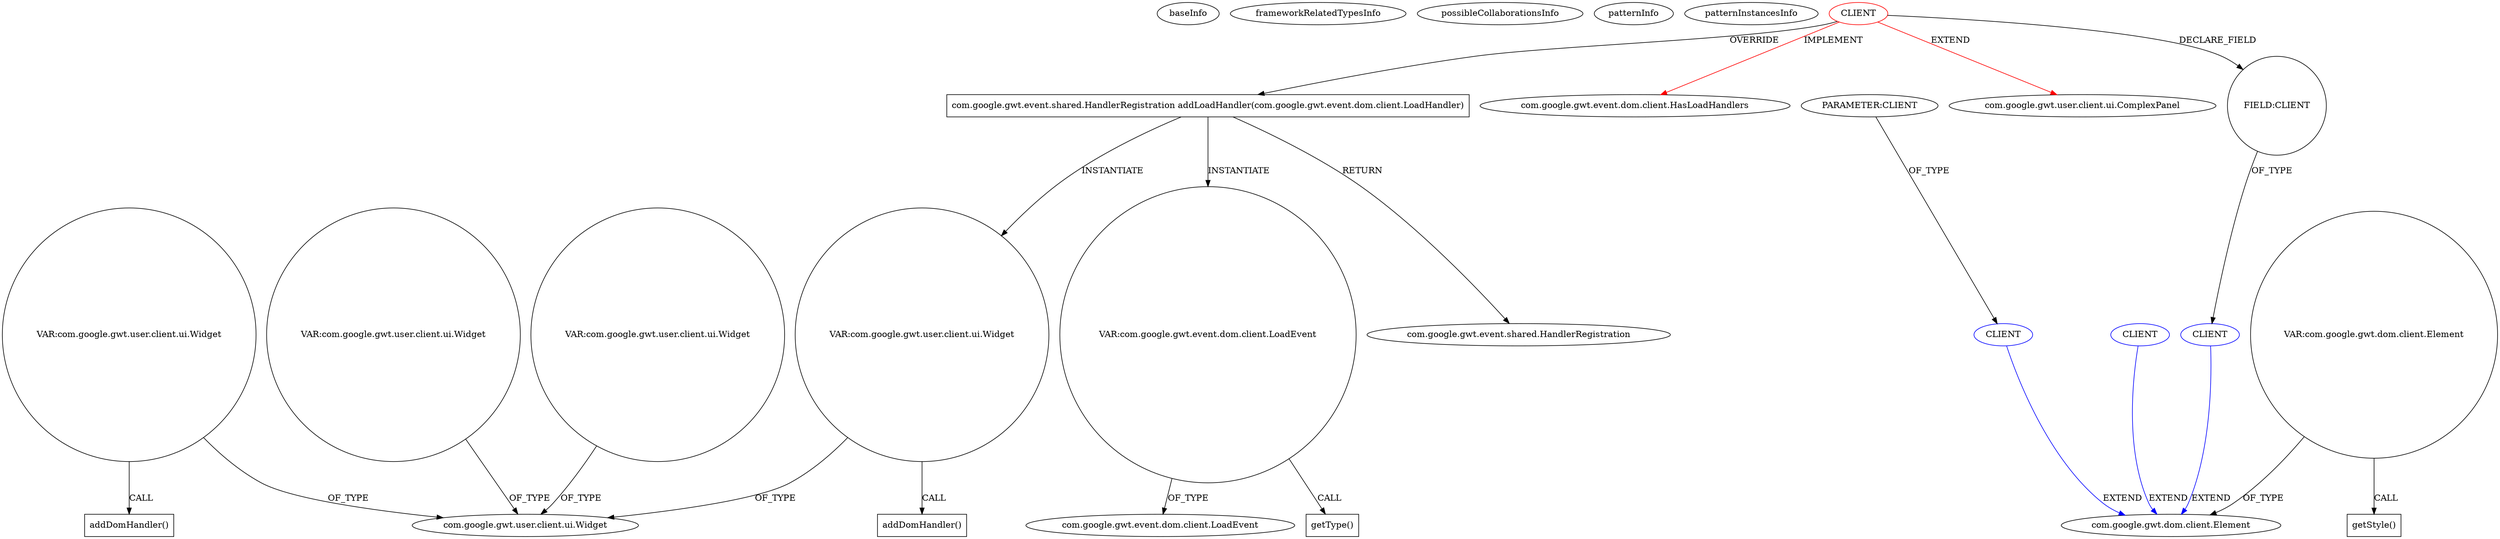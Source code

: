 digraph {
baseInfo[graphId=1502,category="pattern",isAnonymous=false,possibleRelation=true]
frameworkRelatedTypesInfo[0="com.google.gwt.event.dom.client.HasLoadHandlers",1="com.google.gwt.user.client.ui.ComplexPanel"]
possibleCollaborationsInfo[0="1502~FIELD_TYPE_DECLARATION-~com.google.gwt.event.dom.client.HasLoadHandlers com.google.gwt.user.client.ui.ComplexPanel ~com.google.gwt.dom.client.Element ~false~false",1="1502~PARAMETER_TYPE_DECLARATION-~com.google.gwt.event.dom.client.HasLoadHandlers com.google.gwt.user.client.ui.ComplexPanel ~com.google.gwt.dom.client.Element ~false~false"]
patternInfo[frequency=3.0,patternRootClient=0]
patternInstancesInfo[0="mguiral-GwtSvgLib~/mguiral-GwtSvgLib/GwtSvgLib-master/src/gwt/html5/svg/client/user/ui/SVGGraphicalWidget.java~SVGGraphicalWidget~3974",1="mguiral-GwtSvgLib~/mguiral-GwtSvgLib/GwtSvgLib-master/src/gwt/html5/svg/client/user/ui/SVGWidget.java~SVGWidget~3992",2="mguiral-GwtSvgLib~/mguiral-GwtSvgLib/GwtSvgLib-master/src/gwt/html5/svg/client/user/ui/SVGSwitchWidget.java~SVGSwitchWidget~4001"]
40[label="com.google.gwt.event.shared.HandlerRegistration addLoadHandler(com.google.gwt.event.dom.client.LoadHandler)",vertexType="OVERRIDING_METHOD_DECLARATION",isFrameworkType=false,shape=box]
0[label="CLIENT",vertexType="ROOT_CLIENT_CLASS_DECLARATION",isFrameworkType=false,color=red]
47[label="VAR:com.google.gwt.event.dom.client.LoadEvent",vertexType="VARIABLE_EXPRESION",isFrameworkType=false,shape=circle]
48[label="getType()",vertexType="INSIDE_CALL",isFrameworkType=false,shape=box]
49[label="com.google.gwt.event.dom.client.LoadEvent",vertexType="FRAMEWORK_CLASS_TYPE",isFrameworkType=false]
11[label="com.google.gwt.event.shared.HandlerRegistration",vertexType="FRAMEWORK_INTERFACE_TYPE",isFrameworkType=false]
2[label="com.google.gwt.event.dom.client.HasLoadHandlers",vertexType="FRAMEWORK_INTERFACE_TYPE",isFrameworkType=false]
7[label="FIELD:CLIENT",vertexType="FIELD_DECLARATION",isFrameworkType=false,shape=circle]
44[label="VAR:com.google.gwt.user.client.ui.Widget",vertexType="VARIABLE_EXPRESION",isFrameworkType=false,shape=circle]
1[label="com.google.gwt.user.client.ui.ComplexPanel",vertexType="FRAMEWORK_CLASS_TYPE",isFrameworkType=false]
16[label="com.google.gwt.user.client.ui.Widget",vertexType="FRAMEWORK_CLASS_TYPE",isFrameworkType=false]
34[label="VAR:com.google.gwt.user.client.ui.Widget",vertexType="VARIABLE_EXPRESION",isFrameworkType=false,shape=circle]
14[label="VAR:com.google.gwt.user.client.ui.Widget",vertexType="VARIABLE_EXPRESION",isFrameworkType=false,shape=circle]
24[label="VAR:com.google.gwt.user.client.ui.Widget",vertexType="VARIABLE_EXPRESION",isFrameworkType=false,shape=circle]
8[label="CLIENT",vertexType="REFERENCE_CLIENT_CLASS_DECLARATION",isFrameworkType=false,color=blue]
9[label="com.google.gwt.dom.client.Element",vertexType="FRAMEWORK_CLASS_TYPE",isFrameworkType=false]
64[label="CLIENT",vertexType="REFERENCE_CLIENT_CLASS_DECLARATION",isFrameworkType=false,color=blue]
90[label="PARAMETER:CLIENT",vertexType="PARAMETER_DECLARATION",isFrameworkType=false]
70[label="CLIENT",vertexType="REFERENCE_CLIENT_CLASS_DECLARATION",isFrameworkType=false,color=blue]
60[label="VAR:com.google.gwt.dom.client.Element",vertexType="VARIABLE_EXPRESION",isFrameworkType=false,shape=circle]
61[label="getStyle()",vertexType="INSIDE_CALL",isFrameworkType=false,shape=box]
45[label="addDomHandler()",vertexType="INSIDE_CALL",isFrameworkType=false,shape=box]
15[label="addDomHandler()",vertexType="INSIDE_CALL",isFrameworkType=false,shape=box]
0->7[label="DECLARE_FIELD"]
14->15[label="CALL"]
40->47[label="INSTANTIATE"]
47->48[label="CALL"]
44->45[label="CALL"]
40->11[label="RETURN"]
40->44[label="INSTANTIATE"]
24->16[label="OF_TYPE"]
70->9[label="EXTEND",color=blue]
14->16[label="OF_TYPE"]
34->16[label="OF_TYPE"]
8->9[label="EXTEND",color=blue]
47->49[label="OF_TYPE"]
44->16[label="OF_TYPE"]
0->2[label="IMPLEMENT",color=red]
90->64[label="OF_TYPE"]
7->8[label="OF_TYPE"]
64->9[label="EXTEND",color=blue]
60->9[label="OF_TYPE"]
0->40[label="OVERRIDE"]
0->1[label="EXTEND",color=red]
60->61[label="CALL"]
}
